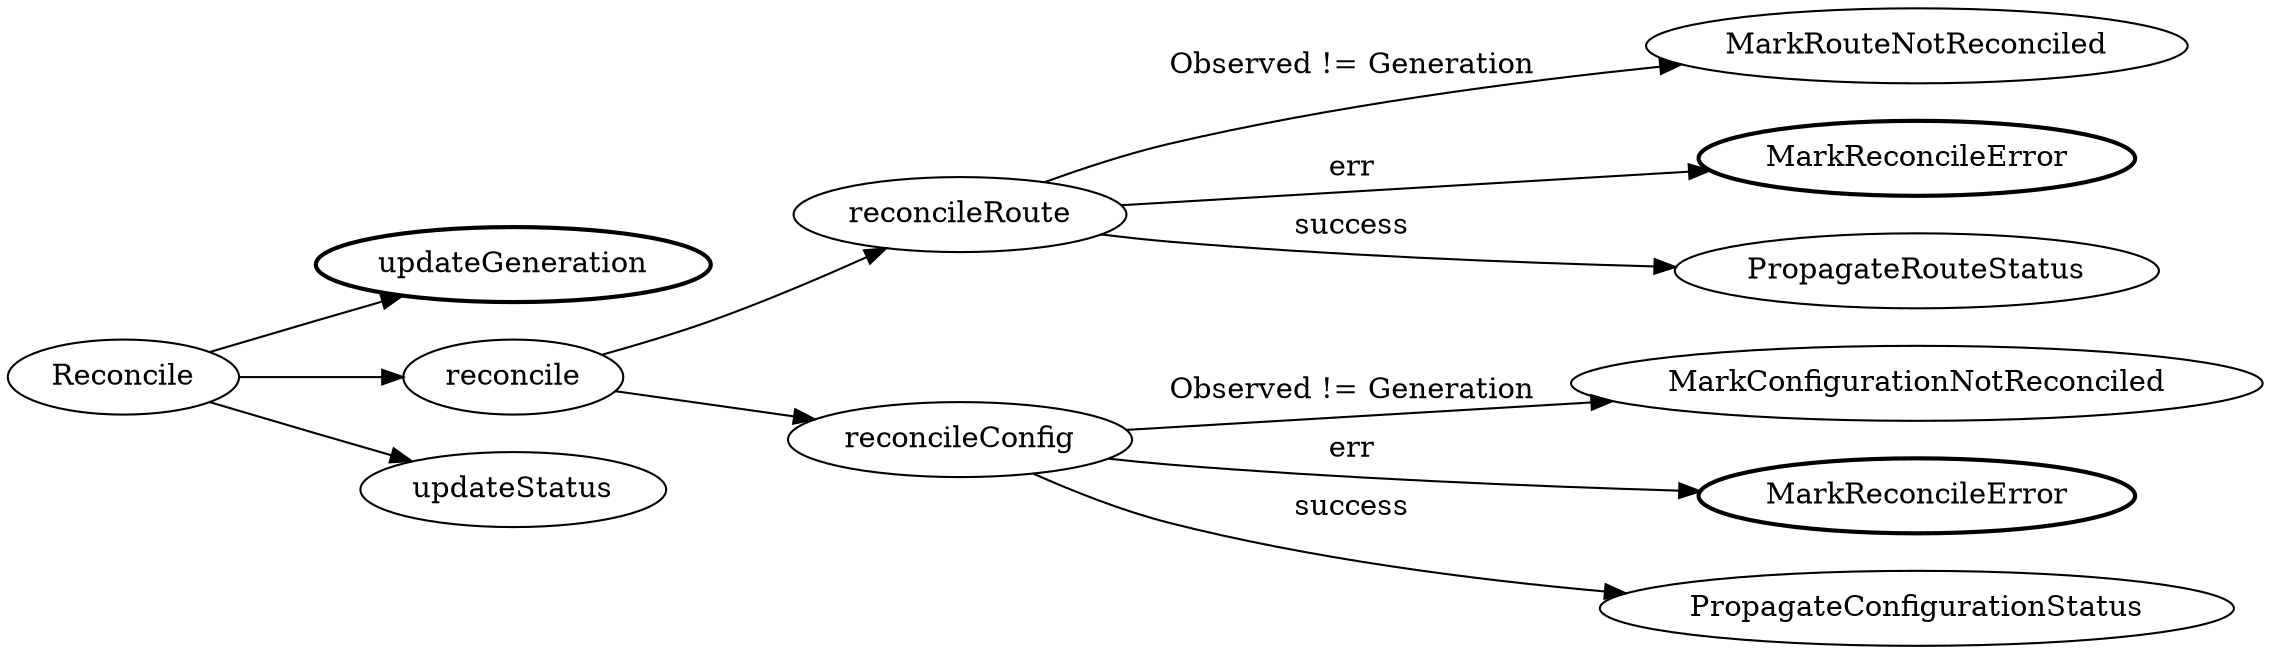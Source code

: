 digraph generation {
  ordering=out;
  rankdir=LR;

  RouteUnknownErr [label="MarkReconcileError", style=bold]
  MarkRouteNotReconciled  [href="https://godoc.org/github.com/knative/serving/pkg/apis/serving/v1alpha1#ServiceStatus.MarkRouteNotReconciled"]
  PropagateRouteStatus [href="https://godoc.org/github.com/knative/serving/pkg/apis/serving/v1alpha1#ServiceStatus.PropagateRouteStatus"]

  ConfigUnknownErr [label="MarkReconcileError", style=bold]
  MarkConfigurationNotReconciled  [href="https://godoc.org/github.com/knative/serving/pkg/apis/serving/v1alpha1#ServiceStatus.MarkConfigurationNotReconciled"]
  PropagateConfigurationStatus [href="https://godoc.org/github.com/knative/serving/pkg/apis/serving/v1alpha1#ServiceStatus.PropagateConfigurationStatus"]

  Reconcile [href="https://github.com/knative/serving/blob/03b04365f0c9f552298436012a911ce3a32cc3bf/pkg/reconciler/service/service.go#L66"]
  reconcile [href="https://github.com/knative/serving/blob/03b04365f0c9f552298436012a911ce3a32cc3bf/pkg/reconciler/service/service.go#L127"]
  reconcileRoute [href="https://github.com/knative/serving/blob/03b04365f0c9f552298436012a911ce3a32cc3bf/pkg/reconciler/service/service.go#L358"]
  reconcileConfig [href="https://github.com/knative/serving/blob/03b04365f0c9f552298436012a911ce3a32cc3bf/pkg/reconciler/service/service.go#L315"]
  updateStatus [href="https://github.com/knative/serving/blob/03b04365f0c9f552298436012a911ce3a32cc3bf/pkg/reconciler/service/service.go#L277"]
  updateGeneration [style=bold]

  Reconcile -> updateGeneration
  Reconcile -> reconcile
  Reconcile -> updateStatus

  reconcile -> reconcileRoute
  reconcile -> reconcileConfig

  reconcileRoute -> MarkRouteNotReconciled [label = "Observed != Generation"]
  reconcileRoute -> RouteUnknownErr [label = "err"]
  reconcileRoute -> PropagateRouteStatus [label="success"]

  reconcileConfig -> MarkConfigurationNotReconciled [label = "Observed != Generation"]
  reconcileConfig -> ConfigUnknownErr [label = "err"]
  reconcileConfig -> PropagateConfigurationStatus [label="success"]
}
